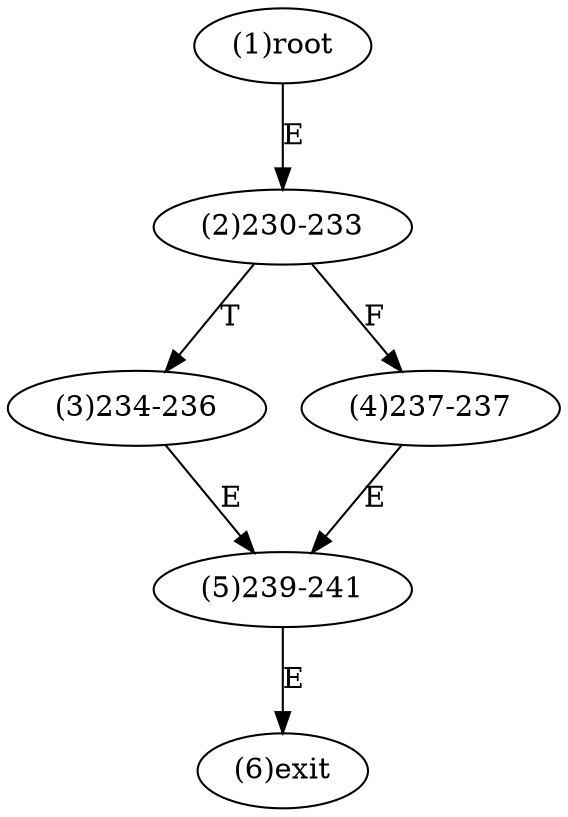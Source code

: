 digraph "" { 
1[ label="(1)root"];
2[ label="(2)230-233"];
3[ label="(3)234-236"];
4[ label="(4)237-237"];
5[ label="(5)239-241"];
6[ label="(6)exit"];
1->2[ label="E"];
2->4[ label="F"];
2->3[ label="T"];
3->5[ label="E"];
4->5[ label="E"];
5->6[ label="E"];
}